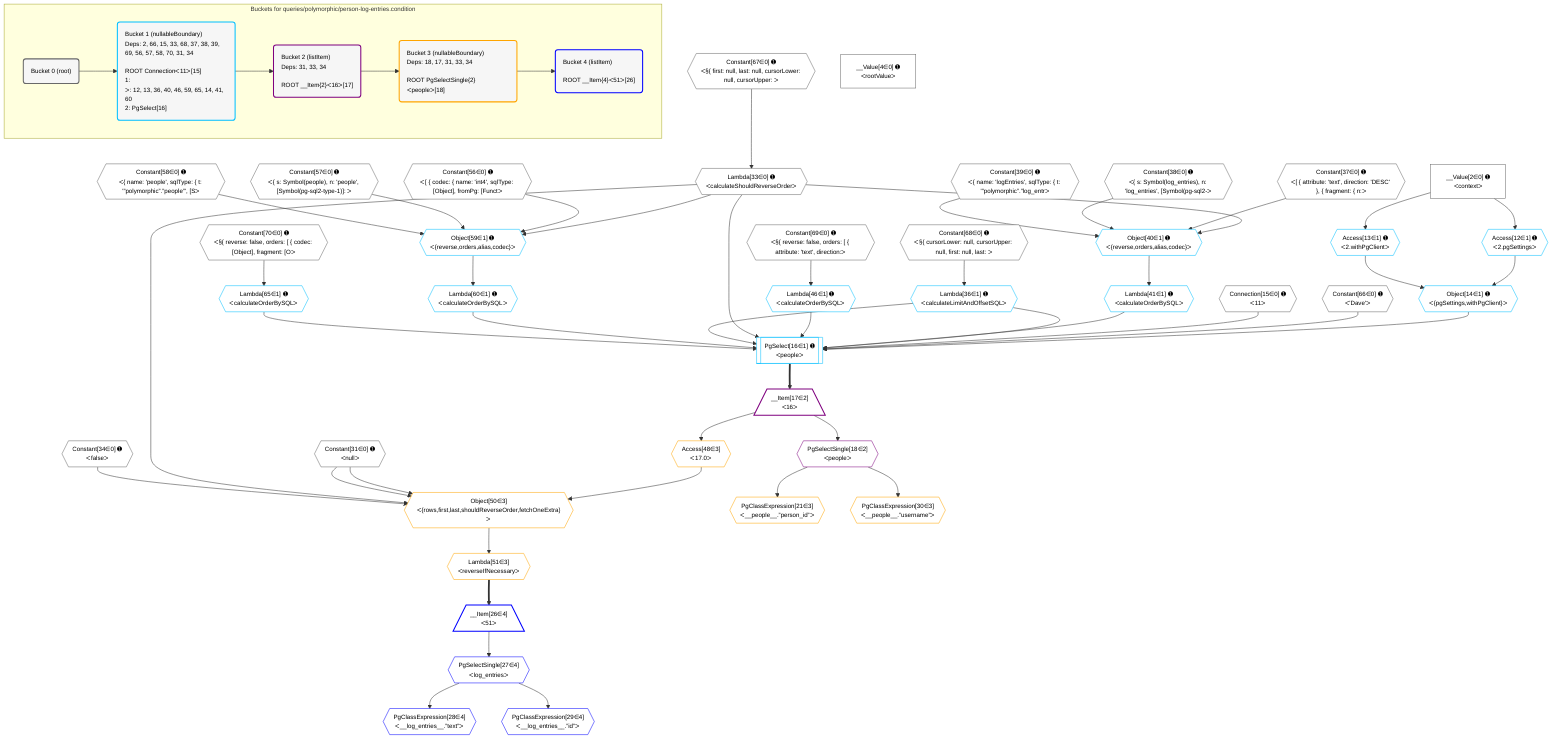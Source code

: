 %%{init: {'themeVariables': { 'fontSize': '12px'}}}%%
graph TD
    classDef path fill:#eee,stroke:#000,color:#000
    classDef plan fill:#fff,stroke-width:1px,color:#000
    classDef itemplan fill:#fff,stroke-width:2px,color:#000
    classDef unbatchedplan fill:#dff,stroke-width:1px,color:#000
    classDef sideeffectplan fill:#fcc,stroke-width:2px,color:#000
    classDef bucket fill:#f6f6f6,color:#000,stroke-width:2px,text-align:left


    %% plan dependencies
    Lambda33{{"Lambda[33∈0] ➊<br />ᐸcalculateShouldReverseOrderᐳ"}}:::plan
    Constant67{{"Constant[67∈0] ➊<br />ᐸ§{ first: null, last: null, cursorLower: null, cursorUpper: ᐳ"}}:::plan
    Constant67 --> Lambda33
    __Value2["__Value[2∈0] ➊<br />ᐸcontextᐳ"]:::plan
    __Value4["__Value[4∈0] ➊<br />ᐸrootValueᐳ"]:::plan
    Connection15{{"Connection[15∈0] ➊<br />ᐸ11ᐳ"}}:::plan
    Constant31{{"Constant[31∈0] ➊<br />ᐸnullᐳ"}}:::plan
    Constant34{{"Constant[34∈0] ➊<br />ᐸfalseᐳ"}}:::plan
    Constant37{{"Constant[37∈0] ➊<br />ᐸ[ { attribute: 'text', direction: 'DESC' }, { fragment: { n:ᐳ"}}:::plan
    Constant38{{"Constant[38∈0] ➊<br />ᐸ{ s: Symbol(log_entries), n: 'log_entries', [Symbol(pg-sql2-ᐳ"}}:::plan
    Constant39{{"Constant[39∈0] ➊<br />ᐸ{ name: 'logEntries', sqlType: { t: '”polymorphic”.”log_entrᐳ"}}:::plan
    Constant56{{"Constant[56∈0] ➊<br />ᐸ[ { codec: { name: 'int4', sqlType: [Object], fromPg: [Functᐳ"}}:::plan
    Constant57{{"Constant[57∈0] ➊<br />ᐸ{ s: Symbol(people), n: 'people', [Symbol(pg-sql2-type-1)]: ᐳ"}}:::plan
    Constant58{{"Constant[58∈0] ➊<br />ᐸ{ name: 'people', sqlType: { t: '”polymorphic”.”people”', [Sᐳ"}}:::plan
    Constant66{{"Constant[66∈0] ➊<br />ᐸ'Dave'ᐳ"}}:::plan
    Constant68{{"Constant[68∈0] ➊<br />ᐸ§{ cursorLower: null, cursorUpper: null, first: null, last: ᐳ"}}:::plan
    Constant69{{"Constant[69∈0] ➊<br />ᐸ§{ reverse: false, orders: [ { attribute: 'text', direction:ᐳ"}}:::plan
    Constant70{{"Constant[70∈0] ➊<br />ᐸ§{ reverse: false, orders: [ { codec: [Object], fragment: [Oᐳ"}}:::plan
    PgSelect16[["PgSelect[16∈1] ➊<br />ᐸpeopleᐳ"]]:::plan
    Object14{{"Object[14∈1] ➊<br />ᐸ{pgSettings,withPgClient}ᐳ"}}:::plan
    Lambda36{{"Lambda[36∈1] ➊<br />ᐸcalculateLimitAndOffsetSQLᐳ"}}:::plan
    Lambda41{{"Lambda[41∈1] ➊<br />ᐸcalculateOrderBySQLᐳ"}}:::plan
    Lambda46{{"Lambda[46∈1] ➊<br />ᐸcalculateOrderBySQLᐳ"}}:::plan
    Lambda60{{"Lambda[60∈1] ➊<br />ᐸcalculateOrderBySQLᐳ"}}:::plan
    Lambda65{{"Lambda[65∈1] ➊<br />ᐸcalculateOrderBySQLᐳ"}}:::plan
    Object14 & Constant66 & Connection15 & Lambda36 & Lambda41 & Lambda46 & Lambda33 & Lambda36 & Lambda60 & Lambda65 --> PgSelect16
    Object40{{"Object[40∈1] ➊<br />ᐸ{reverse,orders,alias,codec}ᐳ"}}:::plan
    Lambda33 & Constant37 & Constant38 & Constant39 --> Object40
    Object59{{"Object[59∈1] ➊<br />ᐸ{reverse,orders,alias,codec}ᐳ"}}:::plan
    Lambda33 & Constant56 & Constant57 & Constant58 --> Object59
    Access12{{"Access[12∈1] ➊<br />ᐸ2.pgSettingsᐳ"}}:::plan
    Access13{{"Access[13∈1] ➊<br />ᐸ2.withPgClientᐳ"}}:::plan
    Access12 & Access13 --> Object14
    __Value2 --> Access12
    __Value2 --> Access13
    Constant68 --> Lambda36
    Object40 --> Lambda41
    Constant69 --> Lambda46
    Object59 --> Lambda60
    Constant70 --> Lambda65
    __Item17[/"__Item[17∈2]<br />ᐸ16ᐳ"\]:::itemplan
    PgSelect16 ==> __Item17
    PgSelectSingle18{{"PgSelectSingle[18∈2]<br />ᐸpeopleᐳ"}}:::plan
    __Item17 --> PgSelectSingle18
    Object50{{"Object[50∈3]<br />ᐸ{rows,first,last,shouldReverseOrder,fetchOneExtra}ᐳ"}}:::plan
    Access48{{"Access[48∈3]<br />ᐸ17.0ᐳ"}}:::plan
    Access48 & Constant31 & Constant31 & Lambda33 & Constant34 --> Object50
    PgClassExpression21{{"PgClassExpression[21∈3]<br />ᐸ__people__.”person_id”ᐳ"}}:::plan
    PgSelectSingle18 --> PgClassExpression21
    PgClassExpression30{{"PgClassExpression[30∈3]<br />ᐸ__people__.”username”ᐳ"}}:::plan
    PgSelectSingle18 --> PgClassExpression30
    __Item17 --> Access48
    Lambda51{{"Lambda[51∈3]<br />ᐸreverseIfNecessaryᐳ"}}:::plan
    Object50 --> Lambda51
    __Item26[/"__Item[26∈4]<br />ᐸ51ᐳ"\]:::itemplan
    Lambda51 ==> __Item26
    PgSelectSingle27{{"PgSelectSingle[27∈4]<br />ᐸlog_entriesᐳ"}}:::plan
    __Item26 --> PgSelectSingle27
    PgClassExpression28{{"PgClassExpression[28∈4]<br />ᐸ__log_entries__.”text”ᐳ"}}:::plan
    PgSelectSingle27 --> PgClassExpression28
    PgClassExpression29{{"PgClassExpression[29∈4]<br />ᐸ__log_entries__.”id”ᐳ"}}:::plan
    PgSelectSingle27 --> PgClassExpression29

    %% define steps

    subgraph "Buckets for queries/polymorphic/person-log-entries.condition"
    Bucket0("Bucket 0 (root)"):::bucket
    classDef bucket0 stroke:#696969
    class Bucket0,__Value2,__Value4,Connection15,Constant31,Lambda33,Constant34,Constant37,Constant38,Constant39,Constant56,Constant57,Constant58,Constant66,Constant67,Constant68,Constant69,Constant70 bucket0
    Bucket1("Bucket 1 (nullableBoundary)<br />Deps: 2, 66, 15, 33, 68, 37, 38, 39, 69, 56, 57, 58, 70, 31, 34<br /><br />ROOT Connectionᐸ11ᐳ[15]<br />1: <br />ᐳ: 12, 13, 36, 40, 46, 59, 65, 14, 41, 60<br />2: PgSelect[16]"):::bucket
    classDef bucket1 stroke:#00bfff
    class Bucket1,Access12,Access13,Object14,PgSelect16,Lambda36,Object40,Lambda41,Lambda46,Object59,Lambda60,Lambda65 bucket1
    Bucket2("Bucket 2 (listItem)<br />Deps: 31, 33, 34<br /><br />ROOT __Item{2}ᐸ16ᐳ[17]"):::bucket
    classDef bucket2 stroke:#7f007f
    class Bucket2,__Item17,PgSelectSingle18 bucket2
    Bucket3("Bucket 3 (nullableBoundary)<br />Deps: 18, 17, 31, 33, 34<br /><br />ROOT PgSelectSingle{2}ᐸpeopleᐳ[18]"):::bucket
    classDef bucket3 stroke:#ffa500
    class Bucket3,PgClassExpression21,PgClassExpression30,Access48,Object50,Lambda51 bucket3
    Bucket4("Bucket 4 (listItem)<br /><br />ROOT __Item{4}ᐸ51ᐳ[26]"):::bucket
    classDef bucket4 stroke:#0000ff
    class Bucket4,__Item26,PgSelectSingle27,PgClassExpression28,PgClassExpression29 bucket4
    Bucket0 --> Bucket1
    Bucket1 --> Bucket2
    Bucket2 --> Bucket3
    Bucket3 --> Bucket4
    end